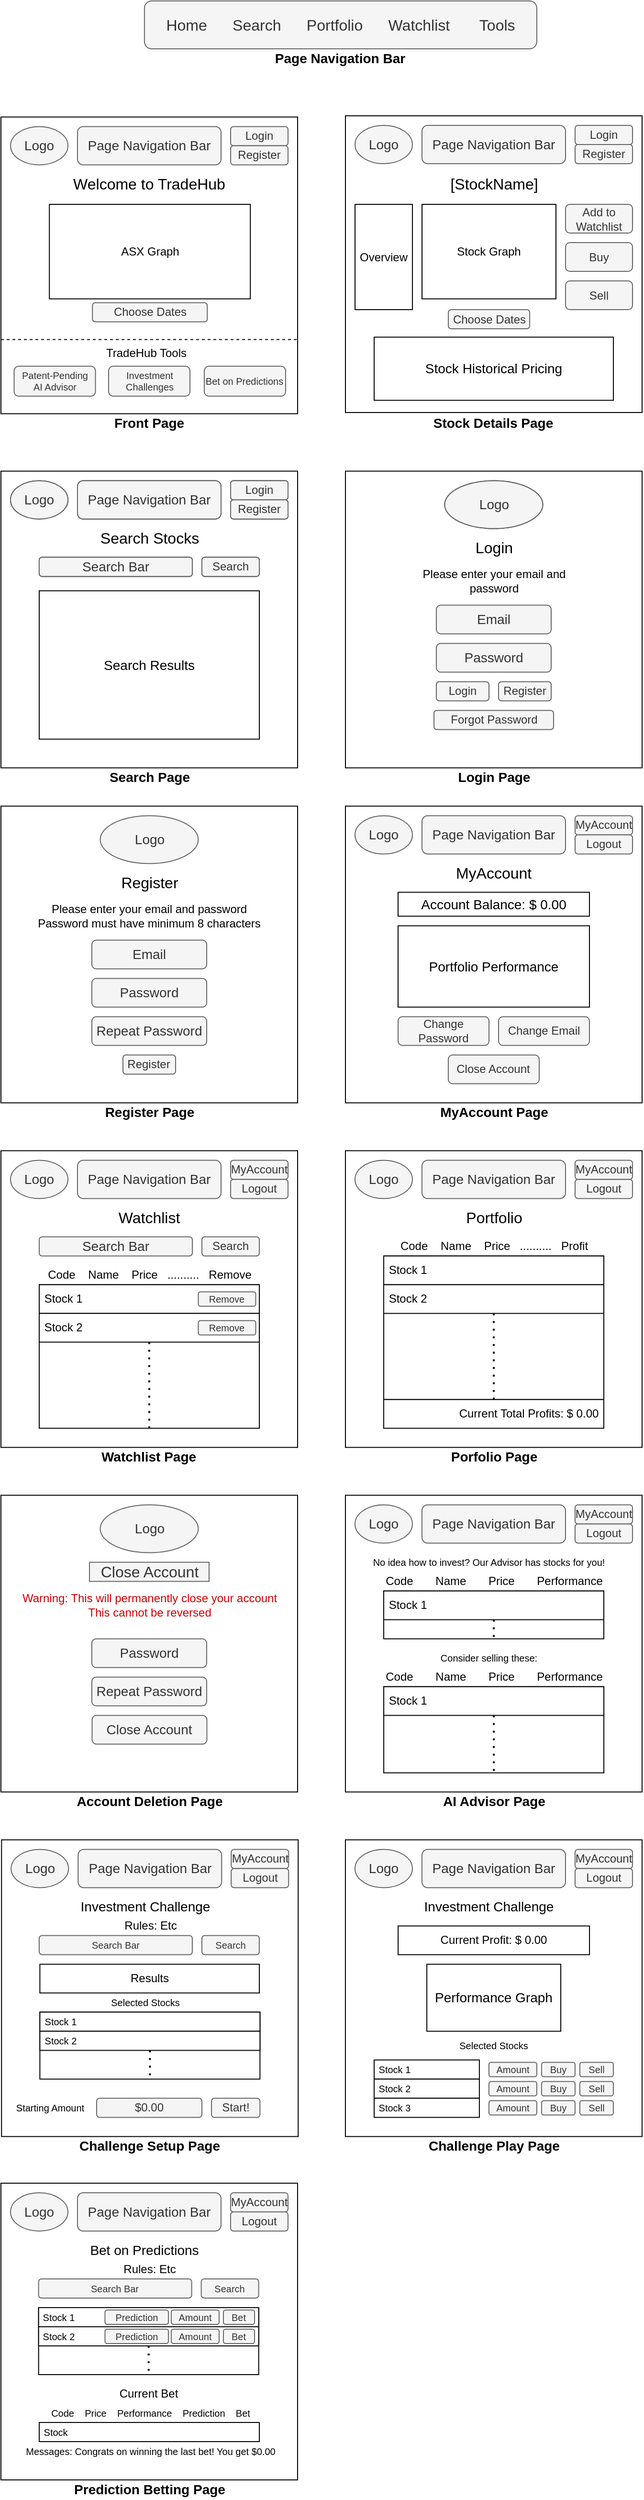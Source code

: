 <mxfile version="13.7.7" type="device"><diagram id="387LKsvjwckI-RTKoOJF" name="Page-1"><mxGraphModel dx="790" dy="835" grid="1" gridSize="10" guides="1" tooltips="1" connect="1" arrows="1" fold="1" page="1" pageScale="1" pageWidth="850" pageHeight="1100" math="0" shadow="0"><root><mxCell id="0"/><mxCell id="1" parent="0"/><mxCell id="CusSwpc6ollMqC4pN12X-5" value="" style="rounded=0;whiteSpace=wrap;html=1;" vertex="1" parent="1"><mxGeometry x="40" y="161.25" width="310" height="310" as="geometry"/></mxCell><mxCell id="CusSwpc6ollMqC4pN12X-3" value="Logo" style="ellipse;whiteSpace=wrap;html=1;fontSize=14;labelBackgroundColor=none;fillColor=#f5f5f5;strokeColor=#666666;fontColor=#333333;" vertex="1" parent="1"><mxGeometry x="50" y="171.25" width="60" height="40" as="geometry"/></mxCell><mxCell id="CusSwpc6ollMqC4pN12X-4" value="Page Navigation Bar" style="rounded=1;whiteSpace=wrap;html=1;fontSize=14;labelBackgroundColor=none;fillColor=#f5f5f5;strokeColor=#666666;fontColor=#333333;" vertex="1" parent="1"><mxGeometry x="120" y="171.25" width="150" height="40" as="geometry"/></mxCell><mxCell id="CusSwpc6ollMqC4pN12X-6" value="Login" style="rounded=1;whiteSpace=wrap;html=1;labelBackgroundColor=none;fillColor=#f5f5f5;strokeColor=#666666;fontColor=#333333;" vertex="1" parent="1"><mxGeometry x="280" y="171.25" width="60" height="20" as="geometry"/></mxCell><mxCell id="CusSwpc6ollMqC4pN12X-7" value="Register" style="rounded=1;whiteSpace=wrap;html=1;labelBackgroundColor=none;fillColor=#f5f5f5;strokeColor=#666666;fontColor=#333333;" vertex="1" parent="1"><mxGeometry x="280" y="191.25" width="60" height="20" as="geometry"/></mxCell><mxCell id="CusSwpc6ollMqC4pN12X-9" value="Choose Dates" style="rounded=1;whiteSpace=wrap;html=1;fontSize=12;labelBackgroundColor=none;fillColor=#f5f5f5;strokeColor=#666666;fontColor=#333333;" vertex="1" parent="1"><mxGeometry x="135.62" y="355.25" width="120" height="20" as="geometry"/></mxCell><mxCell id="CusSwpc6ollMqC4pN12X-10" value="Front Page" style="text;html=1;strokeColor=none;fillColor=none;align=center;verticalAlign=middle;whiteSpace=wrap;rounded=0;fontStyle=1;fontSize=14;" vertex="1" parent="1"><mxGeometry x="155" y="471.25" width="80" height="20" as="geometry"/></mxCell><mxCell id="CusSwpc6ollMqC4pN12X-11" value="" style="rounded=0;whiteSpace=wrap;html=1;fontSize=14;" vertex="1" parent="1"><mxGeometry x="400" y="160" width="310" height="310" as="geometry"/></mxCell><mxCell id="CusSwpc6ollMqC4pN12X-12" value="Logo" style="ellipse;whiteSpace=wrap;html=1;fontSize=14;fillColor=#f5f5f5;strokeColor=#666666;fontColor=#333333;" vertex="1" parent="1"><mxGeometry x="410" y="170" width="60" height="40" as="geometry"/></mxCell><mxCell id="CusSwpc6ollMqC4pN12X-13" value="Page Navigation Bar" style="rounded=1;whiteSpace=wrap;html=1;fontSize=14;fillColor=#f5f5f5;strokeColor=#666666;fontColor=#333333;" vertex="1" parent="1"><mxGeometry x="480" y="170" width="150" height="40" as="geometry"/></mxCell><mxCell id="CusSwpc6ollMqC4pN12X-14" value="Login" style="rounded=1;whiteSpace=wrap;html=1;fillColor=#f5f5f5;strokeColor=#666666;fontColor=#333333;" vertex="1" parent="1"><mxGeometry x="640" y="170" width="60" height="20" as="geometry"/></mxCell><mxCell id="CusSwpc6ollMqC4pN12X-15" value="Register" style="rounded=1;whiteSpace=wrap;html=1;fillColor=#f5f5f5;strokeColor=#666666;fontColor=#333333;" vertex="1" parent="1"><mxGeometry x="640" y="190" width="60" height="20" as="geometry"/></mxCell><mxCell id="CusSwpc6ollMqC4pN12X-17" value="Choose Dates" style="rounded=1;whiteSpace=wrap;html=1;fillColor=#f5f5f5;strokeColor=#666666;fontColor=#333333;" vertex="1" parent="1"><mxGeometry x="507.51" y="362.5" width="85" height="20" as="geometry"/></mxCell><mxCell id="CusSwpc6ollMqC4pN12X-18" value="Stock Details Page" style="text;html=1;strokeColor=none;fillColor=none;align=center;verticalAlign=middle;whiteSpace=wrap;rounded=0;fontStyle=1;fontSize=14;" vertex="1" parent="1"><mxGeometry x="477.47" y="471.25" width="155" height="20" as="geometry"/></mxCell><mxCell id="CusSwpc6ollMqC4pN12X-20" value="Overview" style="rounded=0;whiteSpace=wrap;html=1;fontSize=12;" vertex="1" parent="1"><mxGeometry x="410.02" y="252.5" width="60" height="110" as="geometry"/></mxCell><mxCell id="CusSwpc6ollMqC4pN12X-21" value="Stock Historical Pricing" style="rounded=0;whiteSpace=wrap;html=1;fontSize=14;" vertex="1" parent="1"><mxGeometry x="430.01" y="391.25" width="250" height="66" as="geometry"/></mxCell><mxCell id="CusSwpc6ollMqC4pN12X-22" value="Buy" style="rounded=1;whiteSpace=wrap;html=1;fontSize=12;fillColor=#f5f5f5;strokeColor=#666666;fontColor=#333333;" vertex="1" parent="1"><mxGeometry x="630" y="292.5" width="70.02" height="30" as="geometry"/></mxCell><mxCell id="CusSwpc6ollMqC4pN12X-23" value="&lt;div&gt;Add to &lt;br&gt;&lt;/div&gt;&lt;div&gt;Watchlist&lt;/div&gt;" style="rounded=1;whiteSpace=wrap;html=1;fontSize=12;fillColor=#f5f5f5;strokeColor=#666666;fontColor=#333333;" vertex="1" parent="1"><mxGeometry x="630" y="252.5" width="70.02" height="30" as="geometry"/></mxCell><mxCell id="CusSwpc6ollMqC4pN12X-24" value="Sell" style="rounded=1;whiteSpace=wrap;html=1;fontSize=12;fillColor=#f5f5f5;strokeColor=#666666;fontColor=#333333;" vertex="1" parent="1"><mxGeometry x="630" y="332.5" width="70.02" height="30" as="geometry"/></mxCell><mxCell id="CusSwpc6ollMqC4pN12X-25" value="" style="rounded=0;whiteSpace=wrap;html=1;" vertex="1" parent="1"><mxGeometry x="40" y="531.25" width="310" height="310" as="geometry"/></mxCell><mxCell id="CusSwpc6ollMqC4pN12X-26" value="Logo" style="ellipse;whiteSpace=wrap;html=1;fontSize=14;" vertex="1" parent="1"><mxGeometry x="50" y="541.25" width="60" height="40" as="geometry"/></mxCell><mxCell id="CusSwpc6ollMqC4pN12X-27" value="Page Navigation Bar" style="rounded=1;whiteSpace=wrap;html=1;fontSize=14;" vertex="1" parent="1"><mxGeometry x="120" y="541.25" width="150" height="40" as="geometry"/></mxCell><mxCell id="CusSwpc6ollMqC4pN12X-28" value="Login" style="rounded=1;whiteSpace=wrap;html=1;" vertex="1" parent="1"><mxGeometry x="280" y="541.25" width="60" height="20" as="geometry"/></mxCell><mxCell id="CusSwpc6ollMqC4pN12X-29" value="Register" style="rounded=1;whiteSpace=wrap;html=1;" vertex="1" parent="1"><mxGeometry x="280" y="561.25" width="60" height="20" as="geometry"/></mxCell><mxCell id="CusSwpc6ollMqC4pN12X-32" value="Search Page" style="text;html=1;strokeColor=none;fillColor=none;align=center;verticalAlign=middle;whiteSpace=wrap;rounded=0;fontStyle=1;fontSize=14;" vertex="1" parent="1"><mxGeometry x="133.12" y="841.25" width="125" height="20" as="geometry"/></mxCell><mxCell id="CusSwpc6ollMqC4pN12X-34" value="&lt;font style=&quot;font-size: 14px&quot;&gt;Search Bar&lt;br&gt;&lt;/font&gt;" style="rounded=1;whiteSpace=wrap;html=1;fontSize=12;" vertex="1" parent="1"><mxGeometry x="79.98" y="621.25" width="160" height="20" as="geometry"/></mxCell><mxCell id="CusSwpc6ollMqC4pN12X-35" value="Search" style="rounded=1;whiteSpace=wrap;html=1;fontSize=12;" vertex="1" parent="1"><mxGeometry x="249.98" y="621.25" width="60" height="20" as="geometry"/></mxCell><mxCell id="CusSwpc6ollMqC4pN12X-36" value="Search Results" style="rounded=0;whiteSpace=wrap;html=1;fontSize=14;" vertex="1" parent="1"><mxGeometry x="80" y="656.25" width="230" height="155" as="geometry"/></mxCell><mxCell id="CusSwpc6ollMqC4pN12X-46" value="" style="rounded=0;whiteSpace=wrap;html=1;" vertex="1" parent="1"><mxGeometry x="400.01" y="531.25" width="310" height="310" as="geometry"/></mxCell><mxCell id="CusSwpc6ollMqC4pN12X-47" value="Logo" style="ellipse;whiteSpace=wrap;html=1;fontSize=14;" vertex="1" parent="1"><mxGeometry x="503.74" y="541.25" width="102.51" height="50" as="geometry"/></mxCell><mxCell id="CusSwpc6ollMqC4pN12X-51" value="Login Page" style="text;html=1;strokeColor=none;fillColor=none;align=center;verticalAlign=middle;whiteSpace=wrap;rounded=0;fontStyle=1;fontSize=14;" vertex="1" parent="1"><mxGeometry x="450.63" y="841.25" width="208.74" height="20" as="geometry"/></mxCell><mxCell id="CusSwpc6ollMqC4pN12X-55" value="Please enter your email and password" style="text;html=1;strokeColor=none;fillColor=none;align=center;verticalAlign=middle;whiteSpace=wrap;rounded=0;fontSize=12;" vertex="1" parent="1"><mxGeometry x="477.52" y="636.25" width="154.99" height="20" as="geometry"/></mxCell><mxCell id="CusSwpc6ollMqC4pN12X-56" value="Email" style="rounded=1;whiteSpace=wrap;html=1;fontSize=14;fillColor=#f5f5f5;strokeColor=#666666;fontColor=#333333;" vertex="1" parent="1"><mxGeometry x="495" y="671.25" width="120" height="30" as="geometry"/></mxCell><mxCell id="CusSwpc6ollMqC4pN12X-58" value="Password" style="rounded=1;whiteSpace=wrap;html=1;fontSize=14;fillColor=#f5f5f5;strokeColor=#666666;fontColor=#333333;" vertex="1" parent="1"><mxGeometry x="495" y="711.25" width="120" height="30" as="geometry"/></mxCell><mxCell id="CusSwpc6ollMqC4pN12X-59" value="Login" style="rounded=1;whiteSpace=wrap;html=1;fontSize=12;fillColor=#f5f5f5;strokeColor=#666666;fontColor=#333333;" vertex="1" parent="1"><mxGeometry x="495" y="751.25" width="55" height="20" as="geometry"/></mxCell><mxCell id="CusSwpc6ollMqC4pN12X-60" value="Register" style="rounded=1;whiteSpace=wrap;html=1;fontSize=12;fillColor=#f5f5f5;strokeColor=#666666;fontColor=#333333;" vertex="1" parent="1"><mxGeometry x="560" y="751.25" width="55" height="20" as="geometry"/></mxCell><mxCell id="CusSwpc6ollMqC4pN12X-61" value="Forgot Password" style="rounded=1;whiteSpace=wrap;html=1;fontSize=12;fillColor=#f5f5f5;strokeColor=#666666;fontColor=#333333;" vertex="1" parent="1"><mxGeometry x="492.5" y="781.25" width="125" height="20" as="geometry"/></mxCell><mxCell id="CusSwpc6ollMqC4pN12X-62" value="" style="rounded=0;whiteSpace=wrap;html=1;" vertex="1" parent="1"><mxGeometry x="40" y="881.25" width="310" height="310" as="geometry"/></mxCell><mxCell id="CusSwpc6ollMqC4pN12X-64" value="Register Page" style="text;html=1;strokeColor=none;fillColor=none;align=center;verticalAlign=middle;whiteSpace=wrap;rounded=0;fontStyle=1;fontSize=14;" vertex="1" parent="1"><mxGeometry x="90.62" y="1191.25" width="208.74" height="20" as="geometry"/></mxCell><mxCell id="CusSwpc6ollMqC4pN12X-65" value="&lt;div style=&quot;font-size: 12px;&quot;&gt;Please enter your email and password&lt;/div&gt;&lt;div style=&quot;font-size: 12px;&quot;&gt;Password must have minimum 8 characters&lt;br style=&quot;font-size: 12px;&quot;&gt;&lt;/div&gt;" style="text;html=1;strokeColor=none;fillColor=none;align=center;verticalAlign=middle;whiteSpace=wrap;rounded=0;fontSize=12;" vertex="1" parent="1"><mxGeometry x="48.74" y="986.25" width="292.49" height="20" as="geometry"/></mxCell><mxCell id="CusSwpc6ollMqC4pN12X-66" value="Email" style="rounded=1;whiteSpace=wrap;html=1;fontSize=14;fillColor=#f5f5f5;strokeColor=#666666;fontColor=#333333;" vertex="1" parent="1"><mxGeometry x="134.99" y="1021.25" width="120" height="30" as="geometry"/></mxCell><mxCell id="CusSwpc6ollMqC4pN12X-67" value="Password" style="rounded=1;whiteSpace=wrap;html=1;fontSize=14;fillColor=#f5f5f5;strokeColor=#666666;fontColor=#333333;" vertex="1" parent="1"><mxGeometry x="134.99" y="1061.25" width="120" height="30" as="geometry"/></mxCell><mxCell id="CusSwpc6ollMqC4pN12X-69" value="Register" style="rounded=1;whiteSpace=wrap;html=1;fontSize=12;fillColor=#f5f5f5;strokeColor=#666666;fontColor=#333333;" vertex="1" parent="1"><mxGeometry x="167.49" y="1141.25" width="55" height="20" as="geometry"/></mxCell><mxCell id="CusSwpc6ollMqC4pN12X-71" value="Repeat Password" style="rounded=1;whiteSpace=wrap;html=1;fontSize=14;fillColor=#f5f5f5;strokeColor=#666666;fontColor=#333333;" vertex="1" parent="1"><mxGeometry x="135" y="1101.25" width="120" height="30" as="geometry"/></mxCell><mxCell id="CusSwpc6ollMqC4pN12X-80" value="" style="rounded=0;whiteSpace=wrap;html=1;" vertex="1" parent="1"><mxGeometry x="400" y="881.25" width="310" height="310" as="geometry"/></mxCell><mxCell id="CusSwpc6ollMqC4pN12X-81" value="Logo" style="ellipse;whiteSpace=wrap;html=1;fontSize=14;fillColor=#f5f5f5;strokeColor=#666666;fontColor=#333333;" vertex="1" parent="1"><mxGeometry x="410" y="891.25" width="60" height="40" as="geometry"/></mxCell><mxCell id="CusSwpc6ollMqC4pN12X-82" value="Page Navigation Bar" style="rounded=1;whiteSpace=wrap;html=1;fontSize=14;fillColor=#f5f5f5;strokeColor=#666666;fontColor=#333333;" vertex="1" parent="1"><mxGeometry x="480" y="891.25" width="150" height="40" as="geometry"/></mxCell><mxCell id="CusSwpc6ollMqC4pN12X-83" value="MyAccount" style="rounded=1;whiteSpace=wrap;html=1;fillColor=#f5f5f5;strokeColor=#666666;fontColor=#333333;" vertex="1" parent="1"><mxGeometry x="640" y="891.25" width="60" height="20" as="geometry"/></mxCell><mxCell id="CusSwpc6ollMqC4pN12X-84" value="Logout" style="rounded=1;whiteSpace=wrap;html=1;fillColor=#f5f5f5;strokeColor=#666666;fontColor=#333333;" vertex="1" parent="1"><mxGeometry x="640" y="911.25" width="60" height="20" as="geometry"/></mxCell><mxCell id="CusSwpc6ollMqC4pN12X-85" value="MyAccount Page" style="text;html=1;strokeColor=none;fillColor=none;align=center;verticalAlign=middle;whiteSpace=wrap;rounded=0;fontStyle=1;fontSize=14;" vertex="1" parent="1"><mxGeometry x="492.52" y="1191.25" width="125" height="20" as="geometry"/></mxCell><mxCell id="CusSwpc6ollMqC4pN12X-88" value="Portfolio Performance" style="rounded=0;whiteSpace=wrap;html=1;fontSize=14;" vertex="1" parent="1"><mxGeometry x="455" y="1006.25" width="200" height="85" as="geometry"/></mxCell><mxCell id="CusSwpc6ollMqC4pN12X-89" value="Account Balance: $ 0.00" style="rounded=0;whiteSpace=wrap;html=1;fontSize=14;" vertex="1" parent="1"><mxGeometry x="455" y="971.25" width="200" height="25" as="geometry"/></mxCell><mxCell id="CusSwpc6ollMqC4pN12X-91" value="&lt;font style=&quot;font-size: 12px;&quot;&gt;Change Password&lt;br style=&quot;font-size: 12px;&quot;&gt;&lt;/font&gt;" style="rounded=1;whiteSpace=wrap;html=1;fontSize=12;fillColor=#f5f5f5;strokeColor=#666666;fontColor=#333333;" vertex="1" parent="1"><mxGeometry x="455.02" y="1101.25" width="95" height="30" as="geometry"/></mxCell><mxCell id="CusSwpc6ollMqC4pN12X-93" value="Stock Graph" style="rounded=0;whiteSpace=wrap;html=1;fontSize=12;" vertex="1" parent="1"><mxGeometry x="480.02" y="252.5" width="139.98" height="98.75" as="geometry"/></mxCell><mxCell id="CusSwpc6ollMqC4pN12X-94" value="" style="rounded=0;whiteSpace=wrap;html=1;" vertex="1" parent="1"><mxGeometry x="40" y="1241.25" width="310" height="310" as="geometry"/></mxCell><mxCell id="CusSwpc6ollMqC4pN12X-95" value="Logo" style="ellipse;whiteSpace=wrap;html=1;fontSize=14;fillColor=#f5f5f5;strokeColor=#666666;fontColor=#333333;" vertex="1" parent="1"><mxGeometry x="50" y="1251.25" width="60" height="40" as="geometry"/></mxCell><mxCell id="CusSwpc6ollMqC4pN12X-96" value="Page Navigation Bar" style="rounded=1;whiteSpace=wrap;html=1;fontSize=14;fillColor=#f5f5f5;strokeColor=#666666;fontColor=#333333;" vertex="1" parent="1"><mxGeometry x="120" y="1251.25" width="150" height="40" as="geometry"/></mxCell><mxCell id="CusSwpc6ollMqC4pN12X-97" value="MyAccount" style="rounded=1;whiteSpace=wrap;html=1;fillColor=#f5f5f5;strokeColor=#666666;fontColor=#333333;" vertex="1" parent="1"><mxGeometry x="280" y="1251.25" width="60" height="20" as="geometry"/></mxCell><mxCell id="CusSwpc6ollMqC4pN12X-98" value="Logout" style="rounded=1;whiteSpace=wrap;html=1;fillColor=#f5f5f5;strokeColor=#666666;fontColor=#333333;" vertex="1" parent="1"><mxGeometry x="280" y="1271.25" width="60" height="20" as="geometry"/></mxCell><mxCell id="CusSwpc6ollMqC4pN12X-99" value="Watchlist Page" style="text;html=1;strokeColor=none;fillColor=none;align=center;verticalAlign=middle;whiteSpace=wrap;rounded=0;fontStyle=1;fontSize=14;" vertex="1" parent="1"><mxGeometry x="132.47" y="1551.25" width="125" height="20" as="geometry"/></mxCell><mxCell id="CusSwpc6ollMqC4pN12X-100" value="&lt;font style=&quot;font-size: 14px&quot;&gt;Search Bar&lt;br&gt;&lt;/font&gt;" style="rounded=1;whiteSpace=wrap;html=1;fontSize=12;fillColor=#f5f5f5;strokeColor=#666666;fontColor=#333333;" vertex="1" parent="1"><mxGeometry x="80" y="1331.25" width="160" height="20" as="geometry"/></mxCell><mxCell id="CusSwpc6ollMqC4pN12X-101" value="Search" style="rounded=1;whiteSpace=wrap;html=1;fontSize=12;fillColor=#f5f5f5;strokeColor=#666666;fontColor=#333333;" vertex="1" parent="1"><mxGeometry x="250" y="1331.25" width="60" height="20" as="geometry"/></mxCell><mxCell id="CusSwpc6ollMqC4pN12X-102" value="" style="rounded=0;whiteSpace=wrap;html=1;fontSize=14;" vertex="1" parent="1"><mxGeometry x="80" y="1381.25" width="230" height="150" as="geometry"/></mxCell><mxCell id="CusSwpc6ollMqC4pN12X-105" value="&lt;div align=&quot;center&quot;&gt;Home &amp;nbsp; &amp;nbsp;&amp;nbsp; Search &amp;nbsp; &amp;nbsp;&amp;nbsp; Portfolio &amp;nbsp; &amp;nbsp;&amp;nbsp; Watchlist &amp;nbsp; &amp;nbsp; &amp;nbsp; Tools&lt;br&gt;&lt;/div&gt;" style="rounded=1;whiteSpace=wrap;html=1;labelBackgroundColor=none;fontSize=16;align=center;fillColor=#f5f5f5;strokeColor=#666666;fontColor=#333333;" vertex="1" parent="1"><mxGeometry x="189.96" y="40" width="410" height="50" as="geometry"/></mxCell><mxCell id="CusSwpc6ollMqC4pN12X-106" value="Page Navigation Bar" style="text;html=1;strokeColor=none;fillColor=none;align=center;verticalAlign=middle;whiteSpace=wrap;rounded=0;fontStyle=1;fontSize=14;" vertex="1" parent="1"><mxGeometry x="317.46" y="90" width="155" height="20" as="geometry"/></mxCell><mxCell id="CusSwpc6ollMqC4pN12X-107" value="Watchlist" style="text;html=1;strokeColor=none;fillColor=none;align=center;verticalAlign=middle;whiteSpace=wrap;rounded=0;labelBackgroundColor=none;fontSize=16;" vertex="1" parent="1"><mxGeometry x="175" y="1301.25" width="40" height="20" as="geometry"/></mxCell><mxCell id="CusSwpc6ollMqC4pN12X-108" value="MyAccount" style="text;html=1;strokeColor=none;fillColor=none;align=center;verticalAlign=middle;whiteSpace=wrap;rounded=0;labelBackgroundColor=none;fontSize=16;" vertex="1" parent="1"><mxGeometry x="535.02" y="941.25" width="40" height="20" as="geometry"/></mxCell><mxCell id="CusSwpc6ollMqC4pN12X-109" value="Search Stocks" style="text;html=1;strokeColor=none;fillColor=none;align=center;verticalAlign=middle;whiteSpace=wrap;rounded=0;labelBackgroundColor=none;fontSize=16;" vertex="1" parent="1"><mxGeometry x="132.5" y="591.25" width="125" height="20" as="geometry"/></mxCell><mxCell id="CusSwpc6ollMqC4pN12X-110" value="[StockName]" style="text;html=1;strokeColor=none;fillColor=none;align=center;verticalAlign=middle;whiteSpace=wrap;rounded=0;labelBackgroundColor=none;fontSize=16;" vertex="1" parent="1"><mxGeometry x="492.5" y="221.25" width="125" height="20" as="geometry"/></mxCell><mxCell id="CusSwpc6ollMqC4pN12X-111" value="Welcome to TradeHub" style="text;html=1;strokeColor=none;fillColor=none;align=center;verticalAlign=middle;whiteSpace=wrap;rounded=0;labelBackgroundColor=none;fontSize=16;" vertex="1" parent="1"><mxGeometry x="111.27" y="221.25" width="167.51" height="20" as="geometry"/></mxCell><mxCell id="CusSwpc6ollMqC4pN12X-112" value="Login" style="text;html=1;strokeColor=none;fillColor=none;align=center;verticalAlign=middle;whiteSpace=wrap;rounded=0;labelBackgroundColor=none;fontSize=16;" vertex="1" parent="1"><mxGeometry x="492.5" y="601.25" width="125" height="20" as="geometry"/></mxCell><mxCell id="CusSwpc6ollMqC4pN12X-113" value="Register" style="text;html=1;strokeColor=none;fillColor=none;align=center;verticalAlign=middle;whiteSpace=wrap;rounded=0;labelBackgroundColor=none;fontSize=16;" vertex="1" parent="1"><mxGeometry x="132.52" y="951.25" width="125" height="20" as="geometry"/></mxCell><mxCell id="CusSwpc6ollMqC4pN12X-114" value="Logo" style="ellipse;whiteSpace=wrap;html=1;fontSize=14;fillColor=#f5f5f5;strokeColor=#666666;fontColor=#333333;" vertex="1" parent="1"><mxGeometry x="143.73" y="891.25" width="102.51" height="50" as="geometry"/></mxCell><mxCell id="CusSwpc6ollMqC4pN12X-116" value="&lt;div&gt;Code&amp;nbsp;&amp;nbsp;&amp;nbsp; Name&amp;nbsp;&amp;nbsp;&amp;nbsp; Price&amp;nbsp;&amp;nbsp; .......... &amp;nbsp; Remove&lt;br&gt;&lt;/div&gt;" style="text;html=1;align=center;verticalAlign=middle;resizable=0;points=[];autosize=1;fontSize=12;" vertex="1" parent="1"><mxGeometry x="85.02" y="1361.25" width="220" height="20" as="geometry"/></mxCell><mxCell id="CusSwpc6ollMqC4pN12X-131" value="&amp;nbsp;Stock 1" style="rounded=0;whiteSpace=wrap;html=1;labelBackgroundColor=none;fontSize=12;align=left;" vertex="1" parent="1"><mxGeometry x="80" y="1381.25" width="230" height="30" as="geometry"/></mxCell><mxCell id="CusSwpc6ollMqC4pN12X-132" value="&amp;nbsp;Stock 2" style="rounded=0;whiteSpace=wrap;html=1;labelBackgroundColor=none;fontSize=12;align=left;" vertex="1" parent="1"><mxGeometry x="79.98" y="1411.25" width="230" height="30" as="geometry"/></mxCell><mxCell id="CusSwpc6ollMqC4pN12X-133" value="" style="endArrow=none;dashed=1;html=1;dashPattern=1 3;strokeWidth=2;fontSize=12;exitX=0.5;exitY=1;exitDx=0;exitDy=0;entryX=0.5;entryY=1;entryDx=0;entryDy=0;" edge="1" parent="1" source="CusSwpc6ollMqC4pN12X-132" target="CusSwpc6ollMqC4pN12X-102"><mxGeometry width="50" height="50" relative="1" as="geometry"><mxPoint x="270" y="1371.25" as="sourcePoint"/><mxPoint x="320" y="1321.25" as="targetPoint"/></mxGeometry></mxCell><mxCell id="CusSwpc6ollMqC4pN12X-135" value="Remove" style="rounded=1;whiteSpace=wrap;html=1;labelBackgroundColor=none;fontSize=10;align=center;fillColor=#f5f5f5;strokeColor=#666666;fontColor=#333333;" vertex="1" parent="1"><mxGeometry x="246.24" y="1388.75" width="60" height="15" as="geometry"/></mxCell><mxCell id="CusSwpc6ollMqC4pN12X-136" value="Remove" style="rounded=1;whiteSpace=wrap;html=1;labelBackgroundColor=none;fontSize=10;align=center;fillColor=#f5f5f5;strokeColor=#666666;fontColor=#333333;" vertex="1" parent="1"><mxGeometry x="246.24" y="1418.75" width="60" height="15" as="geometry"/></mxCell><mxCell id="CusSwpc6ollMqC4pN12X-137" value="" style="rounded=0;whiteSpace=wrap;html=1;" vertex="1" parent="1"><mxGeometry x="399.99" y="1241.25" width="310" height="310" as="geometry"/></mxCell><mxCell id="CusSwpc6ollMqC4pN12X-138" value="Logo" style="ellipse;whiteSpace=wrap;html=1;fontSize=14;fillColor=#f5f5f5;strokeColor=#666666;fontColor=#333333;" vertex="1" parent="1"><mxGeometry x="409.99" y="1251.25" width="60" height="40" as="geometry"/></mxCell><mxCell id="CusSwpc6ollMqC4pN12X-139" value="Page Navigation Bar" style="rounded=1;whiteSpace=wrap;html=1;fontSize=14;fillColor=#f5f5f5;strokeColor=#666666;fontColor=#333333;" vertex="1" parent="1"><mxGeometry x="479.99" y="1251.25" width="150" height="40" as="geometry"/></mxCell><mxCell id="CusSwpc6ollMqC4pN12X-140" value="MyAccount" style="rounded=1;whiteSpace=wrap;html=1;fillColor=#f5f5f5;strokeColor=#666666;fontColor=#333333;" vertex="1" parent="1"><mxGeometry x="639.99" y="1251.25" width="60" height="20" as="geometry"/></mxCell><mxCell id="CusSwpc6ollMqC4pN12X-141" value="Logout" style="rounded=1;whiteSpace=wrap;html=1;fillColor=#f5f5f5;strokeColor=#666666;fontColor=#333333;" vertex="1" parent="1"><mxGeometry x="639.99" y="1271.25" width="60" height="20" as="geometry"/></mxCell><mxCell id="CusSwpc6ollMqC4pN12X-142" value="Porfolio Page" style="text;html=1;strokeColor=none;fillColor=none;align=center;verticalAlign=middle;whiteSpace=wrap;rounded=0;fontStyle=1;fontSize=14;" vertex="1" parent="1"><mxGeometry x="492.52" y="1551.25" width="125" height="20" as="geometry"/></mxCell><mxCell id="CusSwpc6ollMqC4pN12X-145" value="" style="rounded=0;whiteSpace=wrap;html=1;fontSize=14;" vertex="1" parent="1"><mxGeometry x="440" y="1351.25" width="230" height="150" as="geometry"/></mxCell><mxCell id="CusSwpc6ollMqC4pN12X-146" value="Portfolio" style="text;html=1;strokeColor=none;fillColor=none;align=center;verticalAlign=middle;whiteSpace=wrap;rounded=0;labelBackgroundColor=none;fontSize=16;" vertex="1" parent="1"><mxGeometry x="497.51" y="1301.25" width="115.01" height="20" as="geometry"/></mxCell><mxCell id="CusSwpc6ollMqC4pN12X-147" value="&lt;div&gt;Code&amp;nbsp;&amp;nbsp;&amp;nbsp; Name&amp;nbsp;&amp;nbsp;&amp;nbsp; Price&amp;nbsp;&amp;nbsp; .......... &amp;nbsp; Profit&lt;br&gt;&lt;/div&gt;" style="text;html=1;align=center;verticalAlign=middle;resizable=0;points=[];autosize=1;fontSize=12;" vertex="1" parent="1"><mxGeometry x="450.01" y="1331.25" width="210" height="20" as="geometry"/></mxCell><mxCell id="CusSwpc6ollMqC4pN12X-148" value="&amp;nbsp;Stock 1" style="rounded=0;whiteSpace=wrap;html=1;labelBackgroundColor=none;fontSize=12;align=left;" vertex="1" parent="1"><mxGeometry x="440" y="1351.25" width="230" height="30" as="geometry"/></mxCell><mxCell id="CusSwpc6ollMqC4pN12X-149" value="&amp;nbsp;Stock 2" style="rounded=0;whiteSpace=wrap;html=1;labelBackgroundColor=none;fontSize=12;align=left;" vertex="1" parent="1"><mxGeometry x="439.98" y="1381.25" width="230" height="30" as="geometry"/></mxCell><mxCell id="CusSwpc6ollMqC4pN12X-150" value="" style="endArrow=none;dashed=1;html=1;dashPattern=1 3;strokeWidth=2;fontSize=12;exitX=0.5;exitY=1;exitDx=0;exitDy=0;entryX=0.5;entryY=1;entryDx=0;entryDy=0;" edge="1" parent="1" source="CusSwpc6ollMqC4pN12X-149" target="CusSwpc6ollMqC4pN12X-145"><mxGeometry width="50" height="50" relative="1" as="geometry"><mxPoint x="630" y="1341.25" as="sourcePoint"/><mxPoint x="680" y="1291.25" as="targetPoint"/></mxGeometry></mxCell><mxCell id="CusSwpc6ollMqC4pN12X-153" value="&lt;div&gt;Current Total Profits: $ 0.00&amp;nbsp; &lt;br&gt;&lt;/div&gt;" style="rounded=0;whiteSpace=wrap;html=1;labelBackgroundColor=none;fontSize=12;align=right;fontStyle=0" vertex="1" parent="1"><mxGeometry x="439.98" y="1501.25" width="230" height="30" as="geometry"/></mxCell><mxCell id="CusSwpc6ollMqC4pN12X-154" value="Change Email" style="rounded=1;whiteSpace=wrap;html=1;fontSize=12;fillColor=#f5f5f5;strokeColor=#666666;fontColor=#333333;" vertex="1" parent="1"><mxGeometry x="560" y="1101.25" width="95" height="30" as="geometry"/></mxCell><mxCell id="CusSwpc6ollMqC4pN12X-155" value="Close Account" style="rounded=1;whiteSpace=wrap;html=1;fontSize=12;fillColor=#f5f5f5;strokeColor=#666666;fontColor=#333333;" vertex="1" parent="1"><mxGeometry x="507.48" y="1141.25" width="95" height="30" as="geometry"/></mxCell><mxCell id="CusSwpc6ollMqC4pN12X-168" value="" style="rounded=0;whiteSpace=wrap;html=1;" vertex="1" parent="1"><mxGeometry x="39.98" y="1601.25" width="310" height="310" as="geometry"/></mxCell><mxCell id="CusSwpc6ollMqC4pN12X-169" value="Account Deletion Page" style="text;html=1;strokeColor=none;fillColor=none;align=center;verticalAlign=middle;whiteSpace=wrap;rounded=0;fontStyle=1;fontSize=14;" vertex="1" parent="1"><mxGeometry x="90.6" y="1911.25" width="208.74" height="20" as="geometry"/></mxCell><mxCell id="CusSwpc6ollMqC4pN12X-170" value="&lt;div&gt;Warning: This will permanently close your account&lt;/div&gt;&lt;div&gt;This cannot be reversed&lt;br&gt;&lt;/div&gt;" style="text;html=1;strokeColor=none;fillColor=none;align=center;verticalAlign=middle;whiteSpace=wrap;rounded=0;fontSize=12;fontColor=#CC0000;" vertex="1" parent="1"><mxGeometry x="48.72" y="1706.25" width="293" height="20" as="geometry"/></mxCell><mxCell id="CusSwpc6ollMqC4pN12X-172" value="Password" style="rounded=1;whiteSpace=wrap;html=1;fontSize=14;fillColor=#f5f5f5;strokeColor=#666666;fontColor=#333333;" vertex="1" parent="1"><mxGeometry x="134.97" y="1751.25" width="120" height="30" as="geometry"/></mxCell><mxCell id="CusSwpc6ollMqC4pN12X-174" value="Repeat Password" style="rounded=1;whiteSpace=wrap;html=1;fontSize=14;fillColor=#f5f5f5;strokeColor=#666666;fontColor=#333333;" vertex="1" parent="1"><mxGeometry x="134.97" y="1791.25" width="120" height="30" as="geometry"/></mxCell><mxCell id="CusSwpc6ollMqC4pN12X-175" value="Close Account" style="text;html=1;strokeColor=#666666;fillColor=#f5f5f5;align=center;verticalAlign=middle;whiteSpace=wrap;rounded=0;labelBackgroundColor=none;fontSize=16;fontColor=#333333;" vertex="1" parent="1"><mxGeometry x="132.5" y="1671.25" width="125" height="20" as="geometry"/></mxCell><mxCell id="CusSwpc6ollMqC4pN12X-176" value="Logo" style="ellipse;whiteSpace=wrap;html=1;fontSize=14;fillColor=#f5f5f5;strokeColor=#666666;fontColor=#333333;" vertex="1" parent="1"><mxGeometry x="143.71" y="1611.25" width="102.51" height="50" as="geometry"/></mxCell><mxCell id="CusSwpc6ollMqC4pN12X-177" value="Close Account" style="rounded=1;whiteSpace=wrap;html=1;fontSize=14;fontStyle=0;fillColor=#f5f5f5;strokeColor=#666666;fontColor=#333333;" vertex="1" parent="1"><mxGeometry x="135.22" y="1831.25" width="120" height="30" as="geometry"/></mxCell><mxCell id="CusSwpc6ollMqC4pN12X-179" value="ASX Graph" style="rounded=0;whiteSpace=wrap;html=1;labelBackgroundColor=none;fontSize=12;align=center;" vertex="1" parent="1"><mxGeometry x="90.62" y="252.5" width="210" height="98.75" as="geometry"/></mxCell><mxCell id="CusSwpc6ollMqC4pN12X-181" value="&lt;div style=&quot;font-size: 10px;&quot;&gt;Patent-Pending&lt;/div&gt;&lt;div style=&quot;font-size: 10px;&quot;&gt;AI Advisor&lt;br style=&quot;font-size: 10px;&quot;&gt;&lt;/div&gt;" style="rounded=1;whiteSpace=wrap;html=1;labelBackgroundColor=none;fontSize=10;align=center;fillColor=#f5f5f5;strokeColor=#666666;fontColor=#333333;" vertex="1" parent="1"><mxGeometry x="53.76" y="421.68" width="85" height="31.25" as="geometry"/></mxCell><mxCell id="CusSwpc6ollMqC4pN12X-182" value="&lt;font style=&quot;font-size: 12px&quot;&gt;TradeHub Tools&lt;br&gt;&lt;/font&gt;" style="text;html=1;strokeColor=none;fillColor=none;align=center;verticalAlign=middle;whiteSpace=wrap;rounded=0;labelBackgroundColor=none;fontSize=16;" vertex="1" parent="1"><mxGeometry x="107.51" y="395.56" width="167.51" height="20" as="geometry"/></mxCell><mxCell id="CusSwpc6ollMqC4pN12X-183" value="Investment Challenges" style="rounded=1;whiteSpace=wrap;html=1;labelBackgroundColor=none;fontSize=10;align=center;fillColor=#f5f5f5;strokeColor=#666666;fontColor=#333333;" vertex="1" parent="1"><mxGeometry x="152.51" y="421.68" width="85" height="31.25" as="geometry"/></mxCell><mxCell id="CusSwpc6ollMqC4pN12X-184" value="Bet on Predictions" style="rounded=1;whiteSpace=wrap;html=1;labelBackgroundColor=none;fontSize=10;align=center;fillColor=#f5f5f5;strokeColor=#666666;fontColor=#333333;" vertex="1" parent="1"><mxGeometry x="252.48" y="421.68" width="85" height="31.25" as="geometry"/></mxCell><mxCell id="CusSwpc6ollMqC4pN12X-186" value="" style="endArrow=none;dashed=1;html=1;fontSize=10;fontColor=#000000;exitX=0;exitY=0.75;exitDx=0;exitDy=0;entryX=1;entryY=0.75;entryDx=0;entryDy=0;" edge="1" parent="1" source="CusSwpc6ollMqC4pN12X-5" target="CusSwpc6ollMqC4pN12X-5"><mxGeometry width="50" height="50" relative="1" as="geometry"><mxPoint x="200" y="411.25" as="sourcePoint"/><mxPoint x="250" y="361.25" as="targetPoint"/></mxGeometry></mxCell><mxCell id="CusSwpc6ollMqC4pN12X-195" value="" style="rounded=0;whiteSpace=wrap;html=1;" vertex="1" parent="1"><mxGeometry x="399.98" y="1601.25" width="310" height="310" as="geometry"/></mxCell><mxCell id="CusSwpc6ollMqC4pN12X-196" value="Logo" style="ellipse;whiteSpace=wrap;html=1;fontSize=14;fillColor=#f5f5f5;strokeColor=#666666;fontColor=#333333;" vertex="1" parent="1"><mxGeometry x="409.98" y="1611.25" width="60" height="40" as="geometry"/></mxCell><mxCell id="CusSwpc6ollMqC4pN12X-197" value="Page Navigation Bar" style="rounded=1;whiteSpace=wrap;html=1;fontSize=14;fillColor=#f5f5f5;strokeColor=#666666;fontColor=#333333;" vertex="1" parent="1"><mxGeometry x="479.98" y="1611.25" width="150" height="40" as="geometry"/></mxCell><mxCell id="CusSwpc6ollMqC4pN12X-198" value="MyAccount" style="rounded=1;whiteSpace=wrap;html=1;fillColor=#f5f5f5;strokeColor=#666666;fontColor=#333333;" vertex="1" parent="1"><mxGeometry x="639.98" y="1611.25" width="60" height="20" as="geometry"/></mxCell><mxCell id="CusSwpc6ollMqC4pN12X-199" value="Logout" style="rounded=1;whiteSpace=wrap;html=1;fillColor=#f5f5f5;strokeColor=#666666;fontColor=#333333;" vertex="1" parent="1"><mxGeometry x="639.98" y="1631.25" width="60" height="20" as="geometry"/></mxCell><mxCell id="CusSwpc6ollMqC4pN12X-200" value="AI Advisor Page" style="text;html=1;strokeColor=none;fillColor=none;align=center;verticalAlign=middle;whiteSpace=wrap;rounded=0;fontStyle=1;fontSize=14;" vertex="1" parent="1"><mxGeometry x="492.52" y="1911.25" width="125" height="20" as="geometry"/></mxCell><mxCell id="CusSwpc6ollMqC4pN12X-201" value="" style="rounded=0;whiteSpace=wrap;html=1;fontSize=14;" vertex="1" parent="1"><mxGeometry x="439.99" y="1701.25" width="230" height="50" as="geometry"/></mxCell><mxCell id="CusSwpc6ollMqC4pN12X-202" value="No idea how to invest? Our Advisor has stocks for you!" style="text;html=1;strokeColor=none;fillColor=none;align=center;verticalAlign=middle;whiteSpace=wrap;rounded=0;labelBackgroundColor=none;fontSize=10;" vertex="1" parent="1"><mxGeometry x="415.01" y="1661.25" width="270" height="20" as="geometry"/></mxCell><mxCell id="CusSwpc6ollMqC4pN12X-204" value="&amp;nbsp;Stock 1" style="rounded=0;whiteSpace=wrap;html=1;labelBackgroundColor=none;fontSize=12;align=left;" vertex="1" parent="1"><mxGeometry x="439.99" y="1701.25" width="230" height="30" as="geometry"/></mxCell><mxCell id="CusSwpc6ollMqC4pN12X-206" value="" style="endArrow=none;dashed=1;html=1;dashPattern=1 3;strokeWidth=2;fontSize=12;exitX=0.5;exitY=1;exitDx=0;exitDy=0;entryX=0.5;entryY=1;entryDx=0;entryDy=0;" edge="1" parent="1" source="CusSwpc6ollMqC4pN12X-204" target="CusSwpc6ollMqC4pN12X-201"><mxGeometry width="50" height="50" relative="1" as="geometry"><mxPoint x="554.97" y="1761.25" as="sourcePoint"/><mxPoint x="679.99" y="1641.25" as="targetPoint"/></mxGeometry></mxCell><mxCell id="CusSwpc6ollMqC4pN12X-209" value="&lt;div&gt;Code&amp;nbsp;&amp;nbsp;&amp;nbsp;&amp;nbsp; &amp;nbsp; Name&amp;nbsp; &amp;nbsp;&amp;nbsp; &amp;nbsp; Price&amp;nbsp;&amp;nbsp;&amp;nbsp; &amp;nbsp;&amp;nbsp; Performance&lt;br&gt;&lt;/div&gt;" style="text;html=1;align=center;verticalAlign=middle;resizable=0;points=[];autosize=1;fontSize=12;" vertex="1" parent="1"><mxGeometry x="434.97" y="1681.25" width="240" height="20" as="geometry"/></mxCell><mxCell id="CusSwpc6ollMqC4pN12X-210" value="" style="rounded=0;whiteSpace=wrap;html=1;fontSize=14;" vertex="1" parent="1"><mxGeometry x="440.04" y="1801.25" width="230" height="90" as="geometry"/></mxCell><mxCell id="CusSwpc6ollMqC4pN12X-211" value="&amp;nbsp;Stock 1" style="rounded=0;whiteSpace=wrap;html=1;labelBackgroundColor=none;fontSize=12;align=left;" vertex="1" parent="1"><mxGeometry x="440.04" y="1801.25" width="230" height="30" as="geometry"/></mxCell><mxCell id="CusSwpc6ollMqC4pN12X-213" value="" style="endArrow=none;dashed=1;html=1;dashPattern=1 3;strokeWidth=2;fontSize=12;exitX=0.5;exitY=1;exitDx=0;exitDy=0;entryX=0.5;entryY=1;entryDx=0;entryDy=0;" edge="1" parent="1" source="CusSwpc6ollMqC4pN12X-211" target="CusSwpc6ollMqC4pN12X-210"><mxGeometry width="50" height="50" relative="1" as="geometry"><mxPoint x="555.02" y="1861.25" as="sourcePoint"/><mxPoint x="680.04" y="1741.25" as="targetPoint"/></mxGeometry></mxCell><mxCell id="CusSwpc6ollMqC4pN12X-214" value="&lt;div&gt;Code&amp;nbsp;&amp;nbsp;&amp;nbsp;&amp;nbsp; &amp;nbsp; Name&amp;nbsp; &amp;nbsp;&amp;nbsp; &amp;nbsp; Price&amp;nbsp;&amp;nbsp;&amp;nbsp; &amp;nbsp;&amp;nbsp; Performance&lt;br&gt;&lt;/div&gt;" style="text;html=1;align=center;verticalAlign=middle;resizable=0;points=[];autosize=1;fontSize=12;" vertex="1" parent="1"><mxGeometry x="435.02" y="1781.25" width="240" height="20" as="geometry"/></mxCell><mxCell id="CusSwpc6ollMqC4pN12X-215" value="Consider selling these:" style="text;html=1;strokeColor=none;fillColor=none;align=center;verticalAlign=middle;whiteSpace=wrap;rounded=0;labelBackgroundColor=none;fontSize=10;" vertex="1" parent="1"><mxGeometry x="415.01" y="1761.25" width="270" height="20" as="geometry"/></mxCell><mxCell id="CusSwpc6ollMqC4pN12X-232" value="" style="rounded=0;whiteSpace=wrap;html=1;" vertex="1" parent="1"><mxGeometry x="40.62" y="1961.25" width="310" height="310" as="geometry"/></mxCell><mxCell id="CusSwpc6ollMqC4pN12X-233" value="Logo" style="ellipse;whiteSpace=wrap;html=1;fontSize=14;fillColor=#f5f5f5;strokeColor=#666666;fontColor=#333333;" vertex="1" parent="1"><mxGeometry x="50.62" y="1971.25" width="60" height="40" as="geometry"/></mxCell><mxCell id="CusSwpc6ollMqC4pN12X-234" value="Page Navigation Bar" style="rounded=1;whiteSpace=wrap;html=1;fontSize=14;fillColor=#f5f5f5;strokeColor=#666666;fontColor=#333333;" vertex="1" parent="1"><mxGeometry x="120.62" y="1971.25" width="150" height="40" as="geometry"/></mxCell><mxCell id="CusSwpc6ollMqC4pN12X-235" value="MyAccount" style="rounded=1;whiteSpace=wrap;html=1;fillColor=#f5f5f5;strokeColor=#666666;fontColor=#333333;" vertex="1" parent="1"><mxGeometry x="280.62" y="1971.25" width="60" height="20" as="geometry"/></mxCell><mxCell id="CusSwpc6ollMqC4pN12X-236" value="Logout" style="rounded=1;whiteSpace=wrap;html=1;fillColor=#f5f5f5;strokeColor=#666666;fontColor=#333333;" vertex="1" parent="1"><mxGeometry x="280.62" y="1991.25" width="60" height="20" as="geometry"/></mxCell><mxCell id="CusSwpc6ollMqC4pN12X-237" value="Challenge Setup Page" style="text;html=1;strokeColor=none;fillColor=none;align=center;verticalAlign=middle;whiteSpace=wrap;rounded=0;fontStyle=1;fontSize=14;" vertex="1" parent="1"><mxGeometry x="86.55" y="2271.25" width="216.84" height="20" as="geometry"/></mxCell><mxCell id="CusSwpc6ollMqC4pN12X-239" value="Investment Challenge" style="text;html=1;strokeColor=none;fillColor=none;align=center;verticalAlign=middle;whiteSpace=wrap;rounded=0;labelBackgroundColor=none;fontSize=14;" vertex="1" parent="1"><mxGeometry x="55.65" y="2021.25" width="270" height="20" as="geometry"/></mxCell><mxCell id="CusSwpc6ollMqC4pN12X-242" value="Rules: Etc" style="text;html=1;align=center;verticalAlign=middle;resizable=0;points=[];autosize=1;fontSize=12;" vertex="1" parent="1"><mxGeometry x="160.61" y="2041.25" width="70" height="20" as="geometry"/></mxCell><mxCell id="CusSwpc6ollMqC4pN12X-243" value="" style="rounded=0;whiteSpace=wrap;html=1;fontSize=14;" vertex="1" parent="1"><mxGeometry x="80.68" y="2141.25" width="230" height="70" as="geometry"/></mxCell><mxCell id="CusSwpc6ollMqC4pN12X-244" value="&amp;nbsp;Stock 1" style="rounded=0;whiteSpace=wrap;html=1;labelBackgroundColor=none;fontSize=10;align=left;" vertex="1" parent="1"><mxGeometry x="80.68" y="2141.25" width="230" height="20" as="geometry"/></mxCell><mxCell id="CusSwpc6ollMqC4pN12X-245" value="" style="endArrow=none;dashed=1;html=1;dashPattern=1 3;strokeWidth=2;fontSize=12;exitX=0.5;exitY=1;exitDx=0;exitDy=0;entryX=0.5;entryY=1;entryDx=0;entryDy=0;" edge="1" parent="1" source="CusSwpc6ollMqC4pN12X-254" target="CusSwpc6ollMqC4pN12X-243"><mxGeometry width="50" height="50" relative="1" as="geometry"><mxPoint x="195.66" y="2201.25" as="sourcePoint"/><mxPoint x="320.68" y="2081.25" as="targetPoint"/></mxGeometry></mxCell><mxCell id="CusSwpc6ollMqC4pN12X-247" value="Selected Stocks" style="text;html=1;strokeColor=none;fillColor=none;align=center;verticalAlign=middle;whiteSpace=wrap;rounded=0;labelBackgroundColor=none;fontSize=10;" vertex="1" parent="1"><mxGeometry x="55.65" y="2121.25" width="270" height="20" as="geometry"/></mxCell><mxCell id="CusSwpc6ollMqC4pN12X-251" value="&lt;font style=&quot;font-size: 10px;&quot;&gt;Search Bar&lt;br style=&quot;font-size: 10px;&quot;&gt;&lt;/font&gt;" style="rounded=1;whiteSpace=wrap;html=1;fontSize=10;fillColor=#f5f5f5;strokeColor=#666666;fontColor=#333333;" vertex="1" parent="1"><mxGeometry x="79.97" y="2061.25" width="160" height="20" as="geometry"/></mxCell><mxCell id="CusSwpc6ollMqC4pN12X-252" value="Search" style="rounded=1;whiteSpace=wrap;html=1;fontSize=10;fillColor=#f5f5f5;strokeColor=#666666;fontColor=#333333;" vertex="1" parent="1"><mxGeometry x="249.97" y="2061.25" width="60" height="20" as="geometry"/></mxCell><mxCell id="CusSwpc6ollMqC4pN12X-253" value="Results" style="rounded=0;whiteSpace=wrap;html=1;labelBackgroundColor=none;fontSize=12;fontColor=#000000;align=center;" vertex="1" parent="1"><mxGeometry x="80.68" y="2091.25" width="229.32" height="30" as="geometry"/></mxCell><mxCell id="CusSwpc6ollMqC4pN12X-254" value="&amp;nbsp;Stock 2" style="rounded=0;whiteSpace=wrap;html=1;labelBackgroundColor=none;fontSize=10;align=left;" vertex="1" parent="1"><mxGeometry x="80.68" y="2161.25" width="230" height="20" as="geometry"/></mxCell><mxCell id="CusSwpc6ollMqC4pN12X-255" value="$0.00" style="rounded=1;whiteSpace=wrap;html=1;fontSize=12;fillColor=#f5f5f5;strokeColor=#666666;fontColor=#333333;" vertex="1" parent="1"><mxGeometry x="140" y="2231.25" width="110" height="20" as="geometry"/></mxCell><mxCell id="CusSwpc6ollMqC4pN12X-256" value="Start!" style="rounded=1;whiteSpace=wrap;html=1;fontSize=12;fillColor=#f5f5f5;strokeColor=#666666;fontColor=#333333;" vertex="1" parent="1"><mxGeometry x="260" y="2231.25" width="50.68" height="20" as="geometry"/></mxCell><mxCell id="CusSwpc6ollMqC4pN12X-257" value="Starting Amount" style="text;html=1;align=center;verticalAlign=middle;resizable=0;points=[];autosize=1;fontSize=10;fontColor=#000000;" vertex="1" parent="1"><mxGeometry x="45.62" y="2231.25" width="90" height="20" as="geometry"/></mxCell><mxCell id="CusSwpc6ollMqC4pN12X-258" value="" style="rounded=0;whiteSpace=wrap;html=1;" vertex="1" parent="1"><mxGeometry x="399.97" y="1961.25" width="310" height="310" as="geometry"/></mxCell><mxCell id="CusSwpc6ollMqC4pN12X-259" value="Logo" style="ellipse;whiteSpace=wrap;html=1;fontSize=14;fillColor=#f5f5f5;strokeColor=#666666;fontColor=#333333;" vertex="1" parent="1"><mxGeometry x="409.97" y="1971.25" width="60" height="40" as="geometry"/></mxCell><mxCell id="CusSwpc6ollMqC4pN12X-260" value="Page Navigation Bar" style="rounded=1;whiteSpace=wrap;html=1;fontSize=14;fillColor=#f5f5f5;strokeColor=#666666;fontColor=#333333;" vertex="1" parent="1"><mxGeometry x="479.97" y="1971.25" width="150" height="40" as="geometry"/></mxCell><mxCell id="CusSwpc6ollMqC4pN12X-261" value="MyAccount" style="rounded=1;whiteSpace=wrap;html=1;fillColor=#f5f5f5;strokeColor=#666666;fontColor=#333333;" vertex="1" parent="1"><mxGeometry x="639.97" y="1971.25" width="60" height="20" as="geometry"/></mxCell><mxCell id="CusSwpc6ollMqC4pN12X-262" value="Logout" style="rounded=1;whiteSpace=wrap;html=1;fillColor=#f5f5f5;strokeColor=#666666;fontColor=#333333;" vertex="1" parent="1"><mxGeometry x="639.97" y="1991.25" width="60" height="20" as="geometry"/></mxCell><mxCell id="CusSwpc6ollMqC4pN12X-263" value="Challenge Play Page" style="text;html=1;strokeColor=none;fillColor=none;align=center;verticalAlign=middle;whiteSpace=wrap;rounded=0;fontStyle=1;fontSize=14;" vertex="1" parent="1"><mxGeometry x="446.62" y="2271.25" width="216.84" height="20" as="geometry"/></mxCell><mxCell id="CusSwpc6ollMqC4pN12X-264" value="Investment Challenge" style="text;html=1;strokeColor=none;fillColor=none;align=center;verticalAlign=middle;whiteSpace=wrap;rounded=0;labelBackgroundColor=none;fontSize=14;" vertex="1" parent="1"><mxGeometry x="415.0" y="2021.25" width="270" height="20" as="geometry"/></mxCell><mxCell id="CusSwpc6ollMqC4pN12X-267" value="&amp;nbsp;Stock 1" style="rounded=0;whiteSpace=wrap;html=1;labelBackgroundColor=none;fontSize=10;align=left;" vertex="1" parent="1"><mxGeometry x="429.99" y="2191.25" width="109.97" height="20" as="geometry"/></mxCell><mxCell id="CusSwpc6ollMqC4pN12X-269" value="Selected Stocks" style="text;html=1;strokeColor=none;fillColor=none;align=center;verticalAlign=middle;whiteSpace=wrap;rounded=0;labelBackgroundColor=none;fontSize=10;" vertex="1" parent="1"><mxGeometry x="420.04" y="2166.25" width="270" height="20" as="geometry"/></mxCell><mxCell id="CusSwpc6ollMqC4pN12X-273" value="&amp;nbsp;Stock 2" style="rounded=0;whiteSpace=wrap;html=1;labelBackgroundColor=none;fontSize=10;align=left;" vertex="1" parent="1"><mxGeometry x="429.99" y="2211.25" width="109.97" height="20" as="geometry"/></mxCell><mxCell id="CusSwpc6ollMqC4pN12X-277" value="Current Profit: $ 0.00" style="rounded=0;whiteSpace=wrap;html=1;labelBackgroundColor=none;fontSize=12;fontColor=#000000;align=center;" vertex="1" parent="1"><mxGeometry x="455.04" y="2051.25" width="200" height="30" as="geometry"/></mxCell><mxCell id="CusSwpc6ollMqC4pN12X-278" value="&amp;nbsp;Stock 3" style="rounded=0;whiteSpace=wrap;html=1;labelBackgroundColor=none;fontSize=10;align=left;" vertex="1" parent="1"><mxGeometry x="430.0" y="2231.25" width="109.96" height="20" as="geometry"/></mxCell><mxCell id="CusSwpc6ollMqC4pN12X-281" value="Amount" style="rounded=1;whiteSpace=wrap;html=1;labelBackgroundColor=none;fontSize=10;fontColor=#333333;align=center;fillColor=#f5f5f5;strokeColor=#666666;" vertex="1" parent="1"><mxGeometry x="549.96" y="2193.75" width="50" height="15" as="geometry"/></mxCell><mxCell id="CusSwpc6ollMqC4pN12X-282" value="Buy" style="rounded=1;whiteSpace=wrap;html=1;labelBackgroundColor=none;fontSize=10;fontColor=#333333;align=center;fillColor=#f5f5f5;strokeColor=#666666;" vertex="1" parent="1"><mxGeometry x="604.96" y="2193.75" width="35" height="15" as="geometry"/></mxCell><mxCell id="CusSwpc6ollMqC4pN12X-283" value="Sell" style="rounded=1;whiteSpace=wrap;html=1;labelBackgroundColor=none;fontSize=10;fontColor=#333333;align=center;fillColor=#f5f5f5;strokeColor=#666666;" vertex="1" parent="1"><mxGeometry x="644.96" y="2193.75" width="35" height="15" as="geometry"/></mxCell><mxCell id="CusSwpc6ollMqC4pN12X-300" value="Amount" style="rounded=1;whiteSpace=wrap;html=1;labelBackgroundColor=none;fontSize=10;fontColor=#333333;align=center;fillColor=#f5f5f5;strokeColor=#666666;" vertex="1" parent="1"><mxGeometry x="549.96" y="2213.75" width="50" height="15" as="geometry"/></mxCell><mxCell id="CusSwpc6ollMqC4pN12X-301" value="Buy" style="rounded=1;whiteSpace=wrap;html=1;labelBackgroundColor=none;fontSize=10;fontColor=#333333;align=center;fillColor=#f5f5f5;strokeColor=#666666;" vertex="1" parent="1"><mxGeometry x="604.96" y="2213.75" width="35" height="15" as="geometry"/></mxCell><mxCell id="CusSwpc6ollMqC4pN12X-302" value="Sell" style="rounded=1;whiteSpace=wrap;html=1;labelBackgroundColor=none;fontSize=10;fontColor=#333333;align=center;fillColor=#f5f5f5;strokeColor=#666666;" vertex="1" parent="1"><mxGeometry x="644.96" y="2213.75" width="35" height="15" as="geometry"/></mxCell><mxCell id="CusSwpc6ollMqC4pN12X-307" value="Amount" style="rounded=1;whiteSpace=wrap;html=1;labelBackgroundColor=none;fontSize=10;fontColor=#333333;align=center;fillColor=#f5f5f5;strokeColor=#666666;" vertex="1" parent="1"><mxGeometry x="549.96" y="2233.75" width="50" height="15" as="geometry"/></mxCell><mxCell id="CusSwpc6ollMqC4pN12X-308" value="Buy" style="rounded=1;whiteSpace=wrap;html=1;labelBackgroundColor=none;fontSize=10;fontColor=#333333;align=center;fillColor=#f5f5f5;strokeColor=#666666;" vertex="1" parent="1"><mxGeometry x="604.96" y="2233.75" width="35" height="15" as="geometry"/></mxCell><mxCell id="CusSwpc6ollMqC4pN12X-309" value="Sell" style="rounded=1;whiteSpace=wrap;html=1;labelBackgroundColor=none;fontSize=10;fontColor=#333333;align=center;fillColor=#f5f5f5;strokeColor=#666666;" vertex="1" parent="1"><mxGeometry x="644.96" y="2233.75" width="35" height="15" as="geometry"/></mxCell><mxCell id="CusSwpc6ollMqC4pN12X-316" value="Performance Graph" style="rounded=0;whiteSpace=wrap;html=1;labelBackgroundColor=none;fontSize=14;fontColor=#000000;align=center;" vertex="1" parent="1"><mxGeometry x="485.06" y="2091.25" width="139.97" height="70" as="geometry"/></mxCell><mxCell id="CusSwpc6ollMqC4pN12X-340" value="" style="rounded=0;whiteSpace=wrap;html=1;" vertex="1" parent="1"><mxGeometry x="39.97" y="2320" width="310" height="310" as="geometry"/></mxCell><mxCell id="CusSwpc6ollMqC4pN12X-341" value="Logo" style="ellipse;whiteSpace=wrap;html=1;fontSize=14;fillColor=#f5f5f5;strokeColor=#666666;fontColor=#333333;" vertex="1" parent="1"><mxGeometry x="49.97" y="2330" width="60" height="40" as="geometry"/></mxCell><mxCell id="CusSwpc6ollMqC4pN12X-342" value="Page Navigation Bar" style="rounded=1;whiteSpace=wrap;html=1;fontSize=14;fillColor=#f5f5f5;strokeColor=#666666;fontColor=#333333;" vertex="1" parent="1"><mxGeometry x="119.97" y="2330" width="150" height="40" as="geometry"/></mxCell><mxCell id="CusSwpc6ollMqC4pN12X-343" value="MyAccount" style="rounded=1;whiteSpace=wrap;html=1;fillColor=#f5f5f5;strokeColor=#666666;fontColor=#333333;" vertex="1" parent="1"><mxGeometry x="279.97" y="2330" width="60" height="20" as="geometry"/></mxCell><mxCell id="CusSwpc6ollMqC4pN12X-344" value="Logout" style="rounded=1;whiteSpace=wrap;html=1;fillColor=#f5f5f5;strokeColor=#666666;fontColor=#333333;" vertex="1" parent="1"><mxGeometry x="279.97" y="2350" width="60" height="20" as="geometry"/></mxCell><mxCell id="CusSwpc6ollMqC4pN12X-345" value="Prediction Betting Page" style="text;html=1;strokeColor=none;fillColor=none;align=center;verticalAlign=middle;whiteSpace=wrap;rounded=0;fontStyle=1;fontSize=14;" vertex="1" parent="1"><mxGeometry x="87.26" y="2630" width="216.84" height="20" as="geometry"/></mxCell><mxCell id="CusSwpc6ollMqC4pN12X-346" value="Bet on Predictions" style="text;html=1;strokeColor=none;fillColor=none;align=center;verticalAlign=middle;whiteSpace=wrap;rounded=0;labelBackgroundColor=none;fontSize=14;" vertex="1" parent="1"><mxGeometry x="55.0" y="2380" width="270" height="20" as="geometry"/></mxCell><mxCell id="CusSwpc6ollMqC4pN12X-347" value="Rules: Etc" style="text;html=1;align=center;verticalAlign=middle;resizable=0;points=[];autosize=1;fontSize=12;" vertex="1" parent="1"><mxGeometry x="159.96" y="2400" width="70" height="20" as="geometry"/></mxCell><mxCell id="CusSwpc6ollMqC4pN12X-348" value="" style="rounded=0;whiteSpace=wrap;html=1;fontSize=14;" vertex="1" parent="1"><mxGeometry x="79.35" y="2450" width="230" height="70" as="geometry"/></mxCell><mxCell id="CusSwpc6ollMqC4pN12X-349" value="&amp;nbsp;Stock 1" style="rounded=0;whiteSpace=wrap;html=1;labelBackgroundColor=none;fontSize=10;align=left;" vertex="1" parent="1"><mxGeometry x="79.35" y="2450" width="230" height="20" as="geometry"/></mxCell><mxCell id="CusSwpc6ollMqC4pN12X-350" value="" style="endArrow=none;dashed=1;html=1;dashPattern=1 3;strokeWidth=2;fontSize=12;exitX=0.5;exitY=1;exitDx=0;exitDy=0;entryX=0.5;entryY=1;entryDx=0;entryDy=0;" edge="1" parent="1" source="CusSwpc6ollMqC4pN12X-355" target="CusSwpc6ollMqC4pN12X-348"><mxGeometry width="50" height="50" relative="1" as="geometry"><mxPoint x="194.33" y="2510" as="sourcePoint"/><mxPoint x="319.35" y="2390" as="targetPoint"/></mxGeometry></mxCell><mxCell id="CusSwpc6ollMqC4pN12X-352" value="&lt;font style=&quot;font-size: 10px;&quot;&gt;Search Bar&lt;br style=&quot;font-size: 10px;&quot;&gt;&lt;/font&gt;" style="rounded=1;whiteSpace=wrap;html=1;fontSize=10;fillColor=#f5f5f5;strokeColor=#666666;fontColor=#333333;" vertex="1" parent="1"><mxGeometry x="79.32" y="2420" width="160" height="20" as="geometry"/></mxCell><mxCell id="CusSwpc6ollMqC4pN12X-353" value="Search" style="rounded=1;whiteSpace=wrap;html=1;fontSize=10;fillColor=#f5f5f5;strokeColor=#666666;fontColor=#333333;" vertex="1" parent="1"><mxGeometry x="249.32" y="2420" width="60" height="20" as="geometry"/></mxCell><mxCell id="CusSwpc6ollMqC4pN12X-355" value="&amp;nbsp;Stock 2" style="rounded=0;whiteSpace=wrap;html=1;labelBackgroundColor=none;fontSize=10;align=left;" vertex="1" parent="1"><mxGeometry x="79.35" y="2470" width="230" height="20" as="geometry"/></mxCell><mxCell id="CusSwpc6ollMqC4pN12X-358" value="&lt;div&gt;Messages: Congrats on winning the last bet! You get $0.00&lt;br&gt;&lt;/div&gt;" style="text;html=1;align=center;verticalAlign=middle;resizable=0;points=[];autosize=1;fontSize=10;fontColor=#000000;" vertex="1" parent="1"><mxGeometry x="50.68" y="2590" width="290" height="20" as="geometry"/></mxCell><mxCell id="CusSwpc6ollMqC4pN12X-359" value="Amount" style="rounded=1;whiteSpace=wrap;html=1;labelBackgroundColor=none;fontSize=10;fontColor=#333333;align=center;fillColor=#f5f5f5;strokeColor=#666666;" vertex="1" parent="1"><mxGeometry x="217.97" y="2452.5" width="50" height="15" as="geometry"/></mxCell><mxCell id="CusSwpc6ollMqC4pN12X-362" value="Bet" style="rounded=1;whiteSpace=wrap;html=1;labelBackgroundColor=none;fontSize=10;fontColor=#333333;align=center;fillColor=#f5f5f5;strokeColor=#666666;" vertex="1" parent="1"><mxGeometry x="272.48" y="2452.5" width="32.54" height="15" as="geometry"/></mxCell><mxCell id="CusSwpc6ollMqC4pN12X-363" value="Prediction" style="rounded=1;whiteSpace=wrap;html=1;labelBackgroundColor=none;fontSize=10;fontColor=#333333;align=center;fillColor=#f5f5f5;strokeColor=#666666;" vertex="1" parent="1"><mxGeometry x="148.73" y="2452.5" width="66.27" height="15" as="geometry"/></mxCell><mxCell id="CusSwpc6ollMqC4pN12X-364" value="Amount" style="rounded=1;whiteSpace=wrap;html=1;labelBackgroundColor=none;fontSize=10;fontColor=#333333;align=center;fillColor=#f5f5f5;strokeColor=#666666;" vertex="1" parent="1"><mxGeometry x="217.97" y="2472.5" width="50" height="15" as="geometry"/></mxCell><mxCell id="CusSwpc6ollMqC4pN12X-365" value="Bet" style="rounded=1;whiteSpace=wrap;html=1;labelBackgroundColor=none;fontSize=10;fontColor=#333333;align=center;fillColor=#f5f5f5;strokeColor=#666666;" vertex="1" parent="1"><mxGeometry x="272.48" y="2472.5" width="32.54" height="15" as="geometry"/></mxCell><mxCell id="CusSwpc6ollMqC4pN12X-366" value="Prediction" style="rounded=1;whiteSpace=wrap;html=1;labelBackgroundColor=none;fontSize=10;fontColor=#333333;align=center;fillColor=#f5f5f5;strokeColor=#666666;" vertex="1" parent="1"><mxGeometry x="148.73" y="2472.5" width="66.27" height="15" as="geometry"/></mxCell><mxCell id="CusSwpc6ollMqC4pN12X-367" value="&amp;nbsp;Stock" style="rounded=0;whiteSpace=wrap;html=1;labelBackgroundColor=none;fontSize=10;fontColor=#000000;align=left;" vertex="1" parent="1"><mxGeometry x="80.01" y="2570" width="230" height="20" as="geometry"/></mxCell><mxCell id="CusSwpc6ollMqC4pN12X-368" value="Current Bet" style="text;html=1;align=center;verticalAlign=middle;resizable=0;points=[];autosize=1;fontSize=12;fontColor=#000000;" vertex="1" parent="1"><mxGeometry x="154.35" y="2530" width="80" height="20" as="geometry"/></mxCell><mxCell id="CusSwpc6ollMqC4pN12X-369" value="&lt;div style=&quot;font-size: 10px&quot;&gt;Code &amp;nbsp;&amp;nbsp; Price &amp;nbsp;&amp;nbsp; Performance&amp;nbsp;&amp;nbsp;&amp;nbsp; Prediction&amp;nbsp;&amp;nbsp;&amp;nbsp; Bet&lt;br style=&quot;font-size: 10px&quot;&gt;&lt;/div&gt;" style="text;html=1;align=center;verticalAlign=middle;resizable=0;points=[];autosize=1;fontSize=10;" vertex="1" parent="1"><mxGeometry x="75.68" y="2550" width="240" height="20" as="geometry"/></mxCell><mxCell id="CusSwpc6ollMqC4pN12X-371" value="Logo" style="ellipse;whiteSpace=wrap;html=1;fontSize=14;fillColor=#f5f5f5;strokeColor=#666666;fontColor=#333333;" vertex="1" parent="1"><mxGeometry x="50" y="541.25" width="60" height="40" as="geometry"/></mxCell><mxCell id="CusSwpc6ollMqC4pN12X-372" value="Page Navigation Bar" style="rounded=1;whiteSpace=wrap;html=1;fontSize=14;fillColor=#f5f5f5;strokeColor=#666666;fontColor=#333333;" vertex="1" parent="1"><mxGeometry x="120" y="541.25" width="150" height="40" as="geometry"/></mxCell><mxCell id="CusSwpc6ollMqC4pN12X-373" value="Login" style="rounded=1;whiteSpace=wrap;html=1;fillColor=#f5f5f5;strokeColor=#666666;fontColor=#333333;" vertex="1" parent="1"><mxGeometry x="280" y="541.25" width="60" height="20" as="geometry"/></mxCell><mxCell id="CusSwpc6ollMqC4pN12X-374" value="Register" style="rounded=1;whiteSpace=wrap;html=1;fillColor=#f5f5f5;strokeColor=#666666;fontColor=#333333;" vertex="1" parent="1"><mxGeometry x="280" y="561.25" width="60" height="20" as="geometry"/></mxCell><mxCell id="CusSwpc6ollMqC4pN12X-375" value="&lt;font style=&quot;font-size: 14px&quot;&gt;Search Bar&lt;br&gt;&lt;/font&gt;" style="rounded=1;whiteSpace=wrap;html=1;fontSize=12;fillColor=#f5f5f5;strokeColor=#666666;fontColor=#333333;" vertex="1" parent="1"><mxGeometry x="79.98" y="621.25" width="160" height="20" as="geometry"/></mxCell><mxCell id="CusSwpc6ollMqC4pN12X-376" value="Search" style="rounded=1;whiteSpace=wrap;html=1;fontSize=12;fillColor=#f5f5f5;strokeColor=#666666;fontColor=#333333;" vertex="1" parent="1"><mxGeometry x="249.98" y="621.25" width="60" height="20" as="geometry"/></mxCell><mxCell id="CusSwpc6ollMqC4pN12X-377" value="Logo" style="ellipse;whiteSpace=wrap;html=1;fontSize=14;fillColor=#f5f5f5;strokeColor=#666666;fontColor=#333333;" vertex="1" parent="1"><mxGeometry x="503.74" y="541.25" width="102.51" height="50" as="geometry"/></mxCell></root></mxGraphModel></diagram></mxfile>